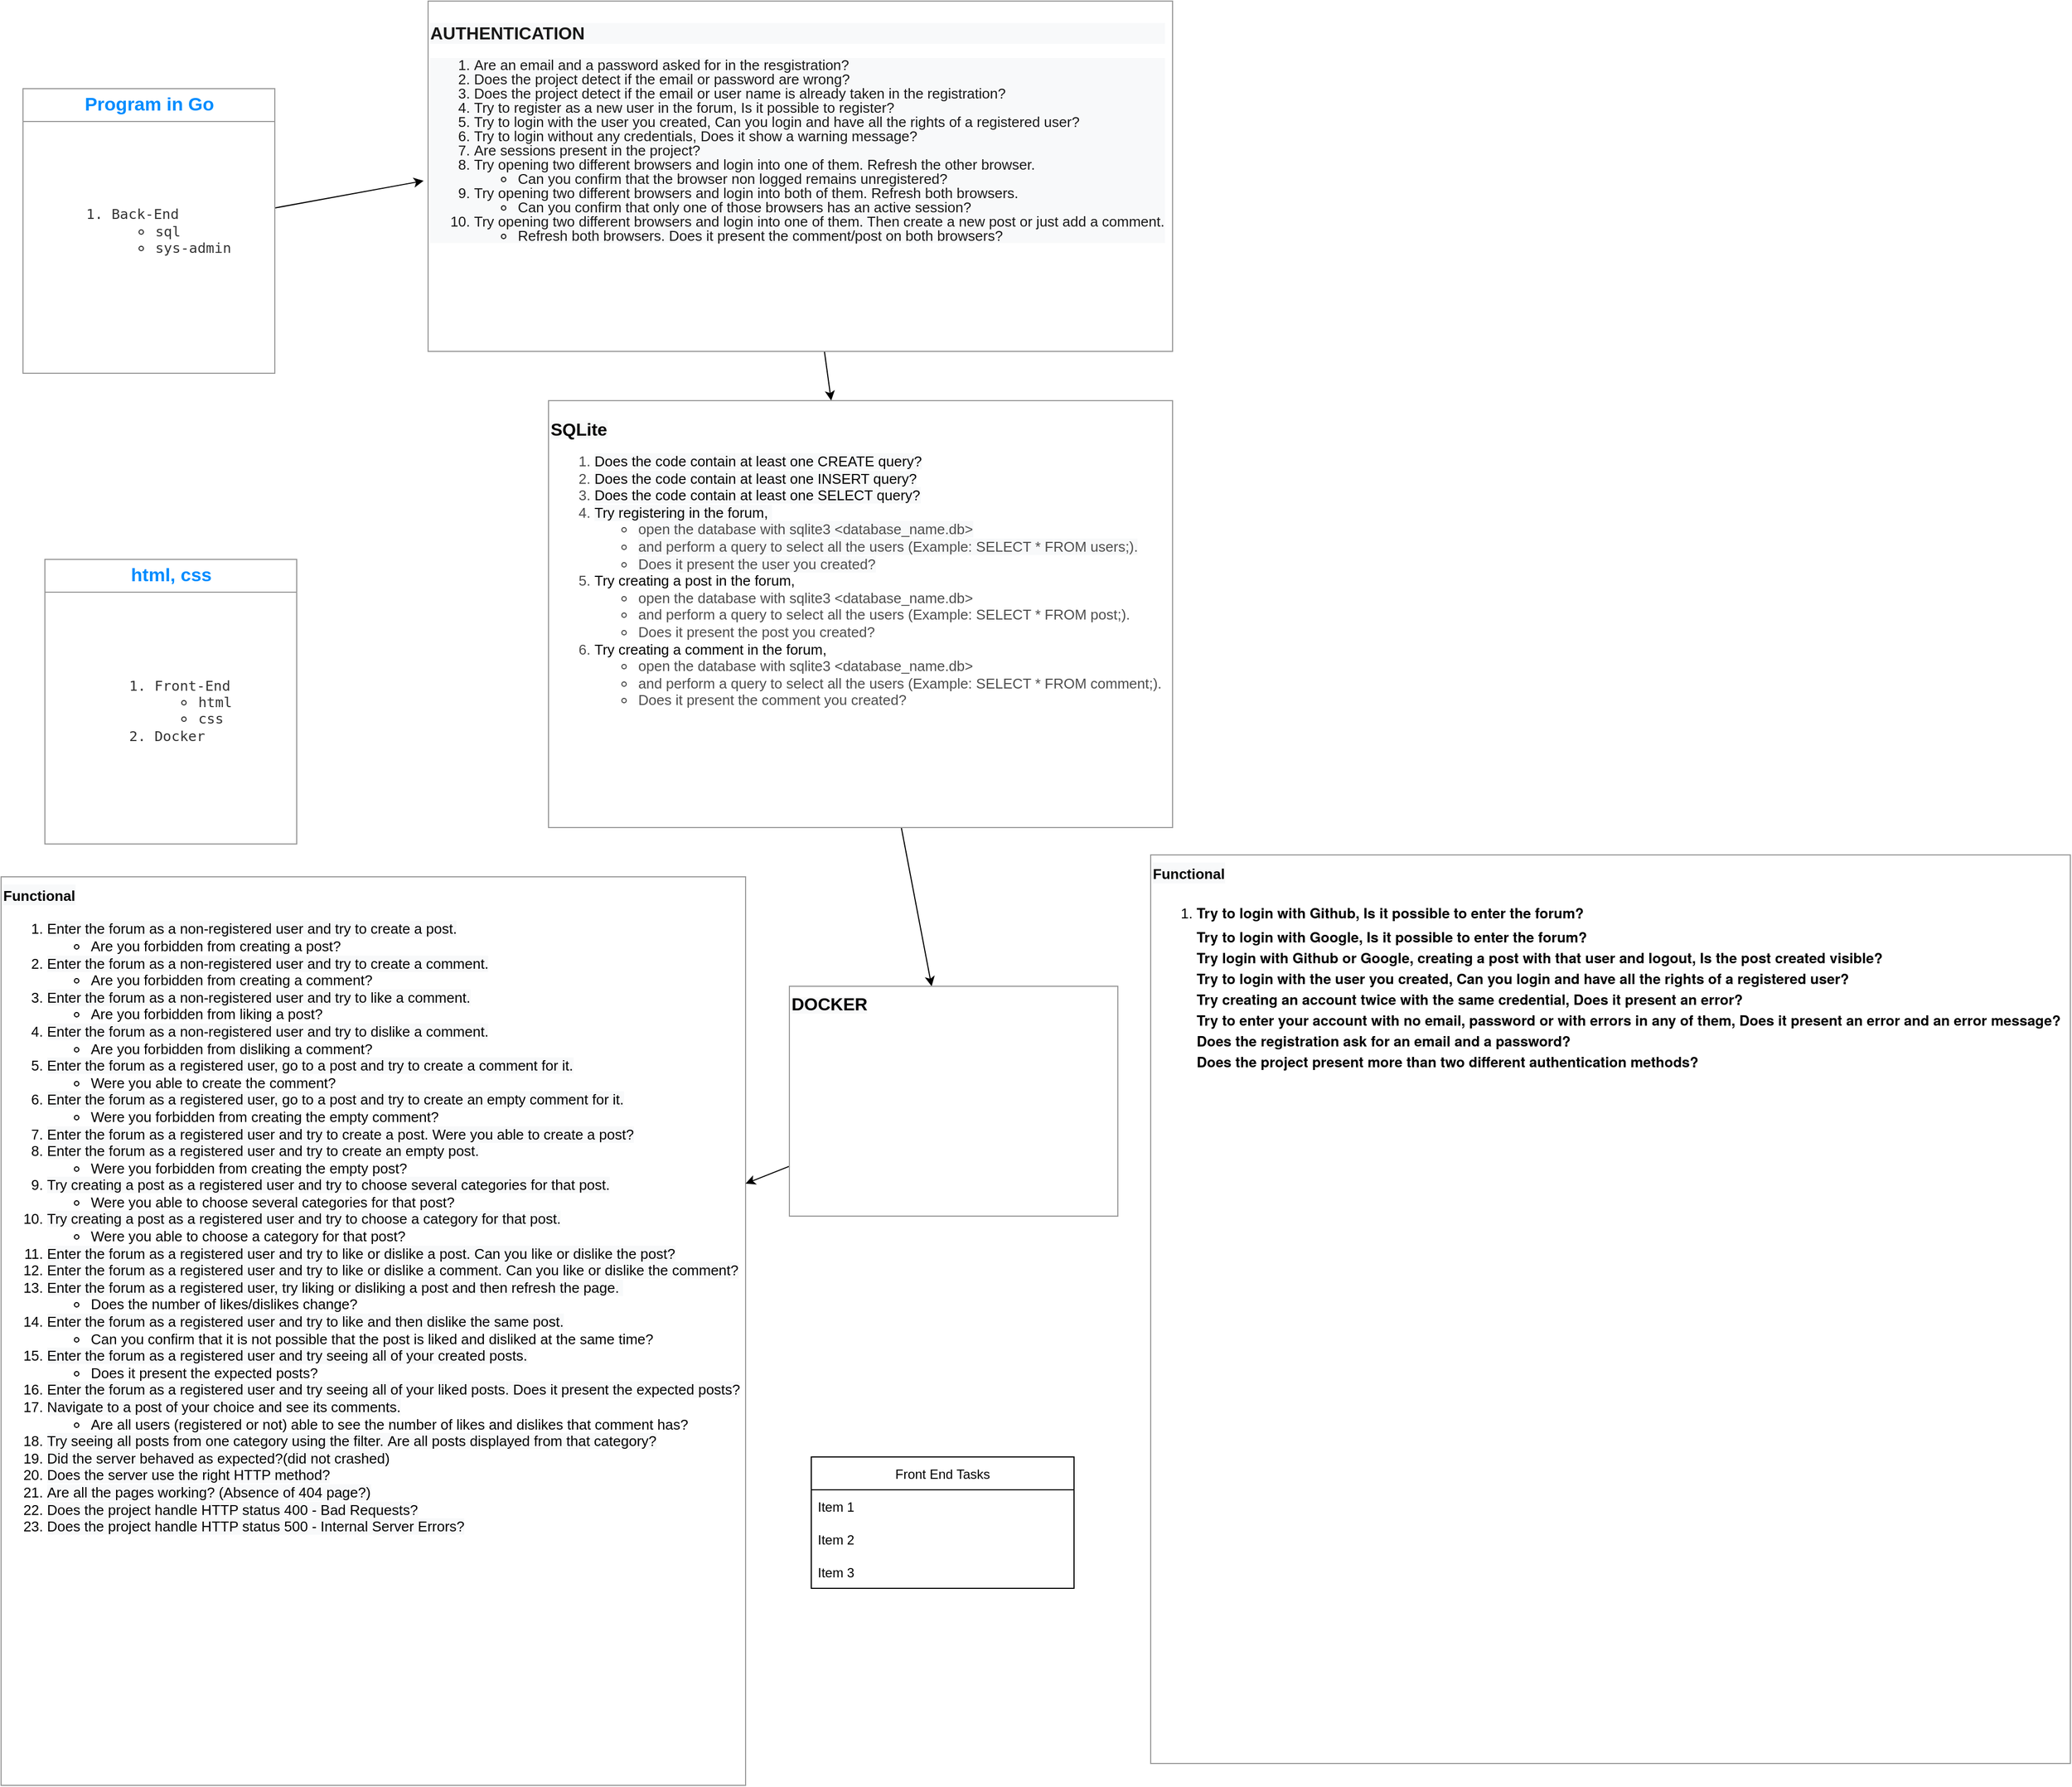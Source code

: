 <mxfile>
    <diagram id="5-WaMf3t1kB711Vb_BlX" name="Page-1">
        <mxGraphModel dx="1828" dy="3134" grid="1" gridSize="10" guides="1" tooltips="1" connect="1" arrows="1" fold="1" page="1" pageScale="1" pageWidth="1100" pageHeight="850" math="0" shadow="0">
            <root>
                <mxCell id="0"/>
                <mxCell id="1" parent="0"/>
                <mxCell id="6" value="Front End Tasks" style="swimlane;fontStyle=0;childLayout=stackLayout;horizontal=1;startSize=30;horizontalStack=0;resizeParent=1;resizeParentMax=0;resizeLast=0;collapsible=1;marginBottom=0;" parent="1" vertex="1">
                    <mxGeometry x="-340" y="-1160" width="240" height="120" as="geometry"/>
                </mxCell>
                <mxCell id="7" value="Item 1" style="text;strokeColor=none;fillColor=none;align=left;verticalAlign=middle;spacingLeft=4;spacingRight=4;overflow=hidden;points=[[0,0.5],[1,0.5]];portConstraint=eastwest;rotatable=0;" parent="6" vertex="1">
                    <mxGeometry y="30" width="240" height="30" as="geometry"/>
                </mxCell>
                <mxCell id="8" value="Item 2" style="text;strokeColor=none;fillColor=none;align=left;verticalAlign=middle;spacingLeft=4;spacingRight=4;overflow=hidden;points=[[0,0.5],[1,0.5]];portConstraint=eastwest;rotatable=0;" parent="6" vertex="1">
                    <mxGeometry y="60" width="240" height="30" as="geometry"/>
                </mxCell>
                <mxCell id="9" value="Item 3" style="text;strokeColor=none;fillColor=none;align=left;verticalAlign=middle;spacingLeft=4;spacingRight=4;overflow=hidden;points=[[0,0.5],[1,0.5]];portConstraint=eastwest;rotatable=0;" parent="6" vertex="1">
                    <mxGeometry y="90" width="240" height="30" as="geometry"/>
                </mxCell>
                <mxCell id="92" style="edgeStyle=none;html=1;fontSize=13;fontColor=#4D4D4D;" parent="1" source="42" target="68" edge="1">
                    <mxGeometry relative="1" as="geometry"/>
                </mxCell>
                <mxCell id="42" value="&lt;p style=&quot;line-height: 0.8 ; font-size: 13px&quot;&gt;&lt;/p&gt;&lt;div style=&quot;color: rgb(0 , 0 , 0) ; font-family: &amp;#34;helvetica&amp;#34; ; font-style: normal ; letter-spacing: normal ; text-indent: 0px ; text-transform: none ; word-spacing: 0px ; background-color: rgb(248 , 249 , 250)&quot;&gt;&lt;b&gt;&lt;font style=&quot;font-size: 16px&quot;&gt;AUTHENTICATION&lt;/font&gt;&lt;/b&gt;&lt;br style=&quot;font-size: 13px&quot;&gt;&lt;/div&gt;&lt;div style=&quot;color: rgb(0 , 0 , 0) ; font-family: &amp;#34;helvetica&amp;#34; ; font-style: normal ; font-weight: 400 ; letter-spacing: normal ; text-indent: 0px ; text-transform: none ; word-spacing: 0px ; background-color: rgb(248 , 249 , 250) ; font-size: 13px ; line-height: 1&quot;&gt;&lt;ol style=&quot;font-size: 13px&quot;&gt;&lt;li style=&quot;font-size: 13px&quot;&gt;&lt;div style=&quot;font-family: &amp;#34;helvetica&amp;#34; ; display: inline ; font-size: 13px&quot;&gt;Are an email and a password asked for in the resgistration?&lt;/div&gt;&lt;/li&gt;&lt;li style=&quot;font-size: 13px&quot;&gt;Does the project detect if the email or password are wrong?&lt;/li&gt;&lt;li style=&quot;font-size: 13px&quot;&gt;Does the project detect if the email or user name is already taken in the registration?&lt;/li&gt;&lt;li style=&quot;font-size: 13px&quot;&gt;Try to register as a new user in the forum,&amp;nbsp;Is it possible to register?&lt;/li&gt;&lt;li style=&quot;font-size: 13px&quot;&gt;Try to login with the user you created,&amp;nbsp;Can you login and have all the rights of a registered user?&lt;/li&gt;&lt;li style=&quot;font-size: 13px&quot;&gt;Try to login without any credentials,&amp;nbsp;Does it show a warning message?&lt;/li&gt;&lt;li style=&quot;font-size: 13px&quot;&gt;Are sessions present in the project?&lt;/li&gt;&lt;li style=&quot;font-size: 13px&quot;&gt;Try opening two different browsers and login into one of them. Refresh the other browser.&amp;nbsp;&lt;/li&gt;&lt;ul&gt;&lt;li&gt;Can you confirm that the browser non logged remains unregistered?&lt;/li&gt;&lt;/ul&gt;&lt;li style=&quot;font-size: 13px&quot;&gt;Try opening two different browsers and login into both of them. Refresh both browsers.&amp;nbsp;&lt;/li&gt;&lt;ul&gt;&lt;li&gt;Can you confirm that only one of those browsers has an active session?&lt;/li&gt;&lt;/ul&gt;&lt;li style=&quot;font-size: 13px&quot;&gt;Try opening two different browsers and login into one of them. Then create a new post or just add a comment.&lt;/li&gt;&lt;ul&gt;&lt;li&gt;Refresh both browsers.&amp;nbsp;Does it present the comment/post on both browsers?&lt;/li&gt;&lt;/ul&gt;&lt;/ol&gt;&lt;/div&gt;&lt;p style=&quot;font-size: 13px&quot;&gt;&lt;/p&gt;" style="strokeWidth=1;shadow=0;dashed=0;align=left;html=1;shape=mxgraph.mockup.forms.rrect;rSize=0;strokeColor=#999999;fillColor=#ffffff;recursiveResize=0;rounded=0;labelBackgroundColor=#ffffff;verticalAlign=top;textOpacity=90;fontSize=13;" parent="1" vertex="1">
                    <mxGeometry x="-690" y="-2490" width="680" height="320" as="geometry"/>
                </mxCell>
                <mxCell id="94" style="edgeStyle=none;html=1;fontSize=13;fontColor=#4D4D4D;" parent="1" source="68" target="83" edge="1">
                    <mxGeometry relative="1" as="geometry"/>
                </mxCell>
                <mxCell id="68" value="&lt;p style=&quot;line-height: 1 ; font-size: 12px&quot;&gt;&lt;span style=&quot;font-size: 16px ; color: rgb(0 , 0 , 0) ; background-color: rgb(248 , 249 , 250)&quot;&gt;&lt;b&gt;SQLite&lt;/b&gt;&lt;/span&gt;&lt;br&gt;&lt;/p&gt;&lt;p style=&quot;line-height: 1.3 ; font-size: 12px&quot;&gt;&lt;/p&gt;&lt;ol&gt;&lt;li&gt;&lt;span style=&quot;background-color: rgb(248 , 249 , 250)&quot;&gt;&lt;font color=&quot;#000000&quot; style=&quot;font-size: 13px&quot;&gt;Does the code contain at least one CREATE query?&lt;/font&gt;&lt;/span&gt;&lt;/li&gt;&lt;li&gt;&lt;span style=&quot;background-color: rgb(248 , 249 , 250)&quot;&gt;&lt;font color=&quot;#000000&quot; style=&quot;font-size: 13px&quot;&gt;Does the code contain at least one INSERT query?&lt;br style=&quot;padding: 0px ; margin: 0px&quot;&gt;&lt;/font&gt;&lt;/span&gt;&lt;/li&gt;&lt;li&gt;&lt;span style=&quot;background-color: rgb(248 , 249 , 250)&quot;&gt;&lt;font color=&quot;#000000&quot; style=&quot;font-size: 13px&quot;&gt;Does the code contain at least one SELECT query?&lt;br style=&quot;padding: 0px ; margin: 0px&quot;&gt;&lt;/font&gt;&lt;/span&gt;&lt;/li&gt;&lt;li&gt;&lt;span style=&quot;background-color: rgb(248 , 249 , 250)&quot;&gt;&lt;font color=&quot;#000000&quot; style=&quot;font-size: 13px&quot;&gt;Try registering in the forum,&amp;nbsp;&lt;/font&gt;&lt;/span&gt;&lt;/li&gt;&lt;ul&gt;&lt;li&gt;&lt;span style=&quot;background-color: rgb(248 , 249 , 250)&quot;&gt;open the database with sqlite3 &amp;lt;database_name.db&amp;gt;&lt;/span&gt;&lt;/li&gt;&lt;li&gt;&lt;span style=&quot;background-color: rgb(248 , 249 , 250)&quot;&gt;and perform a query to select all the users (Example: SELECT * FROM users;).&lt;/span&gt;&lt;/li&gt;&lt;li&gt;&lt;span style=&quot;background-color: rgb(248 , 249 , 250)&quot;&gt;Does it present the user you created?&lt;/span&gt;&lt;/li&gt;&lt;/ul&gt;&lt;li&gt;&lt;font color=&quot;#000000&quot; style=&quot;font-size: 13px&quot;&gt;Try creating a post in the forum,&amp;nbsp;&lt;/font&gt;&lt;/li&gt;&lt;ul&gt;&lt;li&gt;open the database with sqlite3 &amp;lt;database_name.db&amp;gt;&amp;nbsp;&lt;/li&gt;&lt;li&gt;and perform a query to select all the users (Example: SELECT * FROM post;).&lt;/li&gt;&lt;li&gt;Does it present the post you created?&lt;/li&gt;&lt;/ul&gt;&lt;li&gt;&lt;font color=&quot;#000000&quot; style=&quot;font-size: 13px&quot;&gt;Try creating a comment in the forum,&amp;nbsp;&lt;/font&gt;&lt;/li&gt;&lt;ul&gt;&lt;li&gt;open the database with sqlite3 &amp;lt;database_name.db&amp;gt;&amp;nbsp;&lt;/li&gt;&lt;li&gt;and perform a query to select all the users (Example: SELECT * FROM comment;).&amp;nbsp;&lt;/li&gt;&lt;li&gt;Does it present the comment you created?&lt;/li&gt;&lt;/ul&gt;&lt;/ol&gt;&lt;p&gt;&lt;/p&gt;&lt;p&gt;&lt;/p&gt;" style="strokeWidth=1;shadow=0;dashed=0;align=left;html=1;shape=mxgraph.mockup.forms.rrect;rSize=0;strokeColor=#999999;fillColor=#ffffff;recursiveResize=0;rounded=0;labelBackgroundColor=#ffffff;fontSize=13;fontColor=#4D4D4D;verticalAlign=top;" parent="1" vertex="1">
                    <mxGeometry x="-580" y="-2125" width="570" height="390" as="geometry"/>
                </mxCell>
                <mxCell id="77" value="&lt;span style=&quot;color: rgb(0 , 0 , 0) ; background-color: rgb(248 , 249 , 250)&quot;&gt;&lt;font style=&quot;font-size: 13px&quot;&gt;&lt;b&gt;Functional&lt;/b&gt;&lt;br&gt;&lt;ol&gt;&lt;li&gt;&lt;span style=&quot;color: rgb(0 , 0 , 0) ; background-color: rgb(248 , 249 , 250)&quot;&gt;Enter the forum as a non-registered user and try to create a post.&lt;/span&gt;&lt;/li&gt;&lt;ul&gt;&lt;li&gt;Are you forbidden from creating a post?&lt;/li&gt;&lt;/ul&gt;&lt;li&gt;&lt;span style=&quot;color: rgb(0 , 0 , 0) ; background-color: rgb(248 , 249 , 250)&quot;&gt;Enter the forum as a non-registered user and try to create a comment.&lt;/span&gt;&lt;/li&gt;&lt;ul&gt;&lt;li&gt;Are you forbidden from creating a comment?&lt;/li&gt;&lt;/ul&gt;&lt;li&gt;&lt;span style=&quot;color: rgb(0 , 0 , 0) ; background-color: rgb(248 , 249 , 250)&quot;&gt;Enter the forum as a non-registered user and try to like a comment.&lt;/span&gt;&lt;/li&gt;&lt;ul&gt;&lt;li&gt;Are you forbidden from liking a post?&lt;/li&gt;&lt;/ul&gt;&lt;li&gt;&lt;span style=&quot;color: rgb(0 , 0 , 0) ; background-color: rgb(248 , 249 , 250)&quot;&gt;Enter the forum as a non-registered user and try to dislike a comment.&lt;/span&gt;&lt;/li&gt;&lt;ul&gt;&lt;li&gt;Are you forbidden from disliking a comment?&lt;/li&gt;&lt;/ul&gt;&lt;li&gt;&lt;span style=&quot;color: rgb(0 , 0 , 0) ; background-color: rgb(248 , 249 , 250)&quot;&gt;Enter the forum as a registered user, go to a post and try to create a comment for it.&lt;/span&gt;&lt;/li&gt;&lt;ul&gt;&lt;li&gt;Were you able to create the comment?&lt;/li&gt;&lt;/ul&gt;&lt;li&gt;&lt;span style=&quot;color: rgb(0 , 0 , 0) ; background-color: rgb(248 , 249 , 250)&quot;&gt;Enter the forum as a registered user, go to a post and try to create an empty comment for it.&lt;/span&gt;&lt;/li&gt;&lt;ul&gt;&lt;li&gt;Were you forbidden from creating the empty comment?&lt;/li&gt;&lt;/ul&gt;&lt;li&gt;&lt;span style=&quot;color: rgb(0 , 0 , 0) ; background-color: rgb(248 , 249 , 250)&quot;&gt;Enter the forum as a registered user and try to create a post.&amp;nbsp;&lt;/span&gt;&lt;span style=&quot;color: rgb(0 , 0 , 0) ; background-color: rgb(248 , 249 , 250)&quot;&gt;Were you able to create a post?&lt;/span&gt;&lt;/li&gt;&lt;li&gt;&lt;span style=&quot;color: rgb(0 , 0 , 0) ; background-color: rgb(248 , 249 , 250)&quot;&gt;Enter the forum as a registered user and try to create an empty post.&lt;/span&gt;&lt;/li&gt;&lt;ul&gt;&lt;li&gt;Were you forbidden from creating the empty post?&lt;/li&gt;&lt;/ul&gt;&lt;li&gt;&lt;span style=&quot;color: rgb(0 , 0 , 0) ; background-color: rgb(248 , 249 , 250)&quot;&gt;Try creating a post as a registered user and try to choose several categories for that post.&lt;/span&gt;&lt;/li&gt;&lt;ul&gt;&lt;li&gt;Were you able to choose several categories for that post?&lt;/li&gt;&lt;/ul&gt;&lt;li&gt;&lt;span style=&quot;color: rgb(0 , 0 , 0) ; background-color: rgb(248 , 249 , 250)&quot;&gt;Try creating a post as a registered user and try to choose a category for that post.&lt;/span&gt;&lt;/li&gt;&lt;ul&gt;&lt;li&gt;Were you able to choose a category for that post?&lt;/li&gt;&lt;/ul&gt;&lt;li&gt;&lt;span style=&quot;color: rgb(0 , 0 , 0) ; background-color: rgb(248 , 249 , 250)&quot;&gt;Enter the forum as a registered user and try to like or dislike a post.&amp;nbsp;&lt;/span&gt;&lt;span style=&quot;color: rgb(0 , 0 , 0) ; background-color: rgb(248 , 249 , 250)&quot;&gt;Can you like or dislike the post?&lt;/span&gt;&lt;/li&gt;&lt;li&gt;&lt;span style=&quot;color: rgb(0 , 0 , 0) ; background-color: rgb(248 , 249 , 250)&quot;&gt;Enter the forum as a registered user and try to like or dislike a comment.&amp;nbsp;&lt;/span&gt;&lt;span style=&quot;color: rgb(0 , 0 , 0) ; background-color: rgb(248 , 249 , 250)&quot;&gt;Can you like or dislike the comment?&lt;/span&gt;&lt;/li&gt;&lt;li&gt;&lt;span style=&quot;color: rgb(0 , 0 , 0) ; background-color: rgb(248 , 249 , 250)&quot;&gt;Enter the forum as a registered user, try liking or disliking a post and then refresh the page.&amp;nbsp;&lt;/span&gt;&lt;/li&gt;&lt;ul&gt;&lt;li&gt;Does the number of likes/dislikes change?&lt;/li&gt;&lt;/ul&gt;&lt;li&gt;&lt;span style=&quot;color: rgb(0 , 0 , 0) ; background-color: rgb(248 , 249 , 250)&quot;&gt;Enter the forum as a registered user and try to like and then dislike the same post.&lt;/span&gt;&lt;/li&gt;&lt;ul&gt;&lt;li&gt;Can you confirm that it is not possible that the post is liked and disliked at the same time?&lt;/li&gt;&lt;/ul&gt;&lt;li&gt;&lt;span style=&quot;color: rgb(0 , 0 , 0) ; background-color: rgb(248 , 249 , 250)&quot;&gt;Enter the forum as a registered user and try seeing all of your created posts.&lt;/span&gt;&lt;/li&gt;&lt;ul&gt;&lt;li&gt;Does it present the expected posts?&lt;/li&gt;&lt;/ul&gt;&lt;li&gt;&lt;span style=&quot;color: rgb(0 , 0 , 0) ; background-color: rgb(248 , 249 , 250)&quot;&gt;Enter the forum as a registered user and try seeing all of your liked posts.&amp;nbsp;&lt;/span&gt;&lt;span style=&quot;color: rgb(0 , 0 , 0) ; background-color: rgb(248 , 249 , 250)&quot;&gt;Does it present the expected posts?&lt;/span&gt;&lt;/li&gt;&lt;li&gt;&lt;span style=&quot;color: rgb(0 , 0 , 0) ; background-color: rgb(248 , 249 , 250)&quot;&gt;Navigate to a post of your choice and see its comments.&lt;/span&gt;&lt;/li&gt;&lt;ul&gt;&lt;li&gt;Are all users (registered or not) able to see the number of likes and dislikes that comment has?&lt;/li&gt;&lt;/ul&gt;&lt;li&gt;&lt;span style=&quot;color: rgb(0 , 0 , 0) ; background-color: rgb(248 , 249 , 250)&quot;&gt;Try seeing all posts from one category using the filter.&amp;nbsp;&lt;/span&gt;&lt;span style=&quot;color: rgb(0 , 0 , 0) ; background-color: rgb(248 , 249 , 250)&quot;&gt;Are all posts displayed from that category?&lt;/span&gt;&lt;/li&gt;&lt;li&gt;&lt;span style=&quot;color: rgb(0 , 0 , 0) ; background-color: rgb(248 , 249 , 250)&quot;&gt;Did the server behaved as expected?(did not crashed)&lt;/span&gt;&lt;/li&gt;&lt;li&gt;&lt;span style=&quot;color: rgb(0 , 0 , 0) ; background-color: rgb(248 , 249 , 250)&quot;&gt;Does the server use the right HTTP method?&lt;/span&gt;&lt;/li&gt;&lt;li&gt;&lt;span style=&quot;color: rgb(0 , 0 , 0) ; background-color: rgb(248 , 249 , 250)&quot;&gt;Are all the pages working? (Absence of 404 page?)&lt;/span&gt;&lt;/li&gt;&lt;li&gt;&lt;span style=&quot;color: rgb(0 , 0 , 0) ; background-color: rgb(248 , 249 , 250)&quot;&gt;Does the project handle HTTP status 400 - Bad Requests?&lt;/span&gt;&lt;/li&gt;&lt;li&gt;&lt;span style=&quot;color: rgb(0 , 0 , 0) ; background-color: rgb(248 , 249 , 250)&quot;&gt;Does the project handle HTTP status 500 - Internal Server Errors?&lt;/span&gt;&lt;/li&gt;&lt;/ol&gt;&lt;/font&gt;&lt;/span&gt;" style="strokeWidth=1;shadow=0;dashed=0;align=left;html=1;shape=mxgraph.mockup.forms.rrect;rSize=0;strokeColor=#999999;fillColor=#ffffff;recursiveResize=0;rounded=0;labelBackgroundColor=#ffffff;fontSize=17;fontColor=#4D4D4D;verticalAlign=top;" parent="1" vertex="1">
                    <mxGeometry x="-1080" y="-1690" width="680" height="830" as="geometry"/>
                </mxCell>
                <mxCell id="95" style="edgeStyle=none;html=1;fontSize=13;fontColor=#4D4D4D;" parent="1" source="83" target="77" edge="1">
                    <mxGeometry relative="1" as="geometry"/>
                </mxCell>
                <mxCell id="83" value="&lt;span style=&quot;color: rgb(0 , 0 , 0) ; font-family: &amp;#34;helvetica&amp;#34; ; background-color: rgb(248 , 249 , 250)&quot;&gt;&lt;b&gt;&lt;font style=&quot;font-size: 16px&quot;&gt;DOCKER&lt;/font&gt;&lt;/b&gt;&lt;/span&gt;" style="strokeWidth=1;shadow=0;dashed=0;align=left;html=1;shape=mxgraph.mockup.forms.rrect;rSize=0;strokeColor=#999999;fillColor=#ffffff;recursiveResize=0;rounded=0;labelBackgroundColor=#ffffff;fontSize=13;fontColor=#4D4D4D;verticalAlign=top;" parent="1" vertex="1">
                    <mxGeometry x="-360" y="-1590" width="300" height="210" as="geometry"/>
                </mxCell>
                <mxCell id="108" style="edgeStyle=none;html=1;entryX=-0.006;entryY=0.513;entryDx=0;entryDy=0;entryPerimeter=0;" edge="1" parent="1" source="96" target="42">
                    <mxGeometry relative="1" as="geometry"/>
                </mxCell>
                <mxCell id="96" value="&lt;ol style=&quot;color: rgb(51 , 51 , 51) ; font-family: &amp;#34;ibm plex mono&amp;#34; , monospace ; font-size: 12.8px ; text-align: left&quot;&gt;&lt;li&gt;Back-End&lt;/li&gt;&lt;ul&gt;&lt;li&gt;sql&lt;/li&gt;&lt;li&gt;sys-admin&lt;/li&gt;&lt;/ul&gt;&lt;/ol&gt;" style="strokeWidth=1;shadow=0;dashed=0;align=center;html=1;shape=mxgraph.mockup.forms.rrect;rSize=0;strokeColor=#999999;fillColor=#ffffff;rounded=0;labelBackgroundColor=#ffffff;fontSize=13;fontColor=#4D4D4D;" parent="1" vertex="1">
                    <mxGeometry x="-1060" y="-2410" width="230" height="260" as="geometry"/>
                </mxCell>
                <mxCell id="97" value="&lt;b&gt;Program in Go&lt;/b&gt;" style="strokeWidth=1;shadow=0;dashed=0;align=center;html=1;shape=mxgraph.mockup.forms.rrect;rSize=0;strokeColor=#999999;fontColor=#008cff;fontSize=17;fillColor=#ffffff;resizeWidth=1;rounded=0;labelBackgroundColor=#ffffff;" parent="96" vertex="1">
                    <mxGeometry width="230.0" height="30" relative="1" as="geometry"/>
                </mxCell>
                <mxCell id="105" value="&lt;div style=&quot;text-align: left&quot;&gt;&lt;font color=&quot;#333333&quot; face=&quot;ibm plex mono, monospace&quot;&gt;&lt;span style=&quot;font-size: 12.8px&quot;&gt;&lt;br&gt;&lt;/span&gt;&lt;/font&gt;&lt;/div&gt;&lt;ol style=&quot;color: rgb(51 , 51 , 51) ; font-family: &amp;#34;ibm plex mono&amp;#34; , monospace ; font-size: 12.8px ; text-align: left&quot;&gt;&lt;li&gt;Front-End&lt;/li&gt;&lt;ul&gt;&lt;li&gt;html&lt;/li&gt;&lt;li&gt;css&lt;/li&gt;&lt;/ul&gt;&lt;li&gt;Docker&lt;/li&gt;&lt;/ol&gt;" style="strokeWidth=1;shadow=0;dashed=0;align=center;html=1;shape=mxgraph.mockup.forms.rrect;rSize=0;strokeColor=#999999;fillColor=#ffffff;rounded=0;labelBackgroundColor=#ffffff;fontSize=13;fontColor=#4D4D4D;" parent="1" vertex="1">
                    <mxGeometry x="-1040" y="-1980" width="230" height="260" as="geometry"/>
                </mxCell>
                <mxCell id="106" value="&lt;b&gt;html, css&lt;/b&gt;" style="strokeWidth=1;shadow=0;dashed=0;align=center;html=1;shape=mxgraph.mockup.forms.rrect;rSize=0;strokeColor=#999999;fontColor=#008cff;fontSize=17;fillColor=#ffffff;resizeWidth=1;rounded=0;labelBackgroundColor=#ffffff;" parent="105" vertex="1">
                    <mxGeometry width="230.0" height="30" relative="1" as="geometry"/>
                </mxCell>
                <mxCell id="107" value="&lt;span style=&quot;color: rgb(0 , 0 , 0) ; background-color: rgb(248 , 249 , 250)&quot;&gt;&lt;font style=&quot;font-size: 13px&quot;&gt;&lt;b&gt;Functional&lt;/b&gt;&lt;br&gt;&lt;ol&gt;&lt;li&gt;&lt;p class=&quot;p1&quot; style=&quot;margin: 0px 0px 2px ; font-stretch: normal ; font-size: 16px ; line-height: normal ; font-family: &amp;#34;helvetica neue&amp;#34;&quot;&gt;&lt;b style=&quot;font-size: 13px&quot;&gt;Try to login with Github, Is it possible to enter the forum?&lt;/b&gt;&lt;br&gt;&lt;/p&gt;&lt;p class=&quot;p2&quot; style=&quot;margin: 0px ; font-stretch: normal ; line-height: normal ; font-family: &amp;#34;helvetica neue&amp;#34;&quot;&gt;&lt;b&gt;Try to login with Google, Is it possible to enter the forum?&lt;/b&gt;&lt;/p&gt;&lt;p class=&quot;p2&quot; style=&quot;margin: 0px ; font-stretch: normal ; line-height: normal ; font-family: &amp;#34;helvetica neue&amp;#34;&quot;&gt;&lt;b&gt;Try login with Github or Google, creating a post with that user and logout, Is the post created visible?&lt;/b&gt;&lt;/p&gt;&lt;p class=&quot;p2&quot; style=&quot;margin: 0px ; font-stretch: normal ; line-height: normal ; font-family: &amp;#34;helvetica neue&amp;#34;&quot;&gt;&lt;b&gt;Try to login with the user you created, Can you login and have all the rights of a registered user?&lt;/b&gt;&lt;/p&gt;&lt;p class=&quot;p2&quot; style=&quot;margin: 0px ; font-stretch: normal ; line-height: normal ; font-family: &amp;#34;helvetica neue&amp;#34;&quot;&gt;&lt;b&gt;Try creating an account twice with the same credential, Does it present an error?&lt;/b&gt;&lt;/p&gt;&lt;p class=&quot;p2&quot; style=&quot;margin: 0px ; font-stretch: normal ; line-height: normal ; font-family: &amp;#34;helvetica neue&amp;#34;&quot;&gt;&lt;b&gt;Try to enter your account with no email, password or with errors in any of them, Does it present an error and an error message?&lt;/b&gt;&lt;/p&gt;&lt;p class=&quot;p2&quot; style=&quot;margin: 0px ; font-stretch: normal ; line-height: normal ; font-family: &amp;#34;helvetica neue&amp;#34;&quot;&gt;&lt;b&gt;Does the registration ask for an email and a password?&lt;/b&gt;&lt;/p&gt;&lt;p class=&quot;p2&quot; style=&quot;margin: 0px ; font-stretch: normal ; line-height: normal ; font-family: &amp;#34;helvetica neue&amp;#34;&quot;&gt;&lt;b&gt;Does the project present more than two different authentication methods?&lt;/b&gt;&lt;/p&gt;&lt;/li&gt;&lt;/ol&gt;&lt;/font&gt;&lt;/span&gt;" style="strokeWidth=1;shadow=0;dashed=0;align=left;html=1;shape=mxgraph.mockup.forms.rrect;rSize=0;strokeColor=#999999;fillColor=#ffffff;recursiveResize=0;rounded=0;labelBackgroundColor=#ffffff;fontSize=17;fontColor=#4D4D4D;verticalAlign=top;" parent="1" vertex="1">
                    <mxGeometry x="-30" y="-1710" width="840" height="830" as="geometry"/>
                </mxCell>
            </root>
        </mxGraphModel>
    </diagram>
</mxfile>